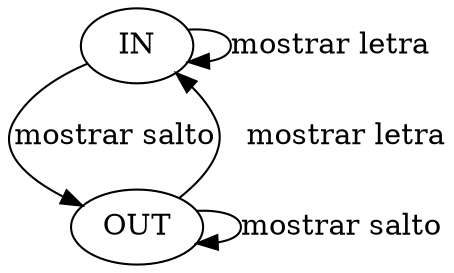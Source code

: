 digraph G {
    IN -> OUT [label = <mostrar salto>]
    OUT -> IN [label = <   mostrar letra>]
    OUT -> OUT [label = <mostrar salto>]
    IN -> IN [label = <mostrar letra>]
}
